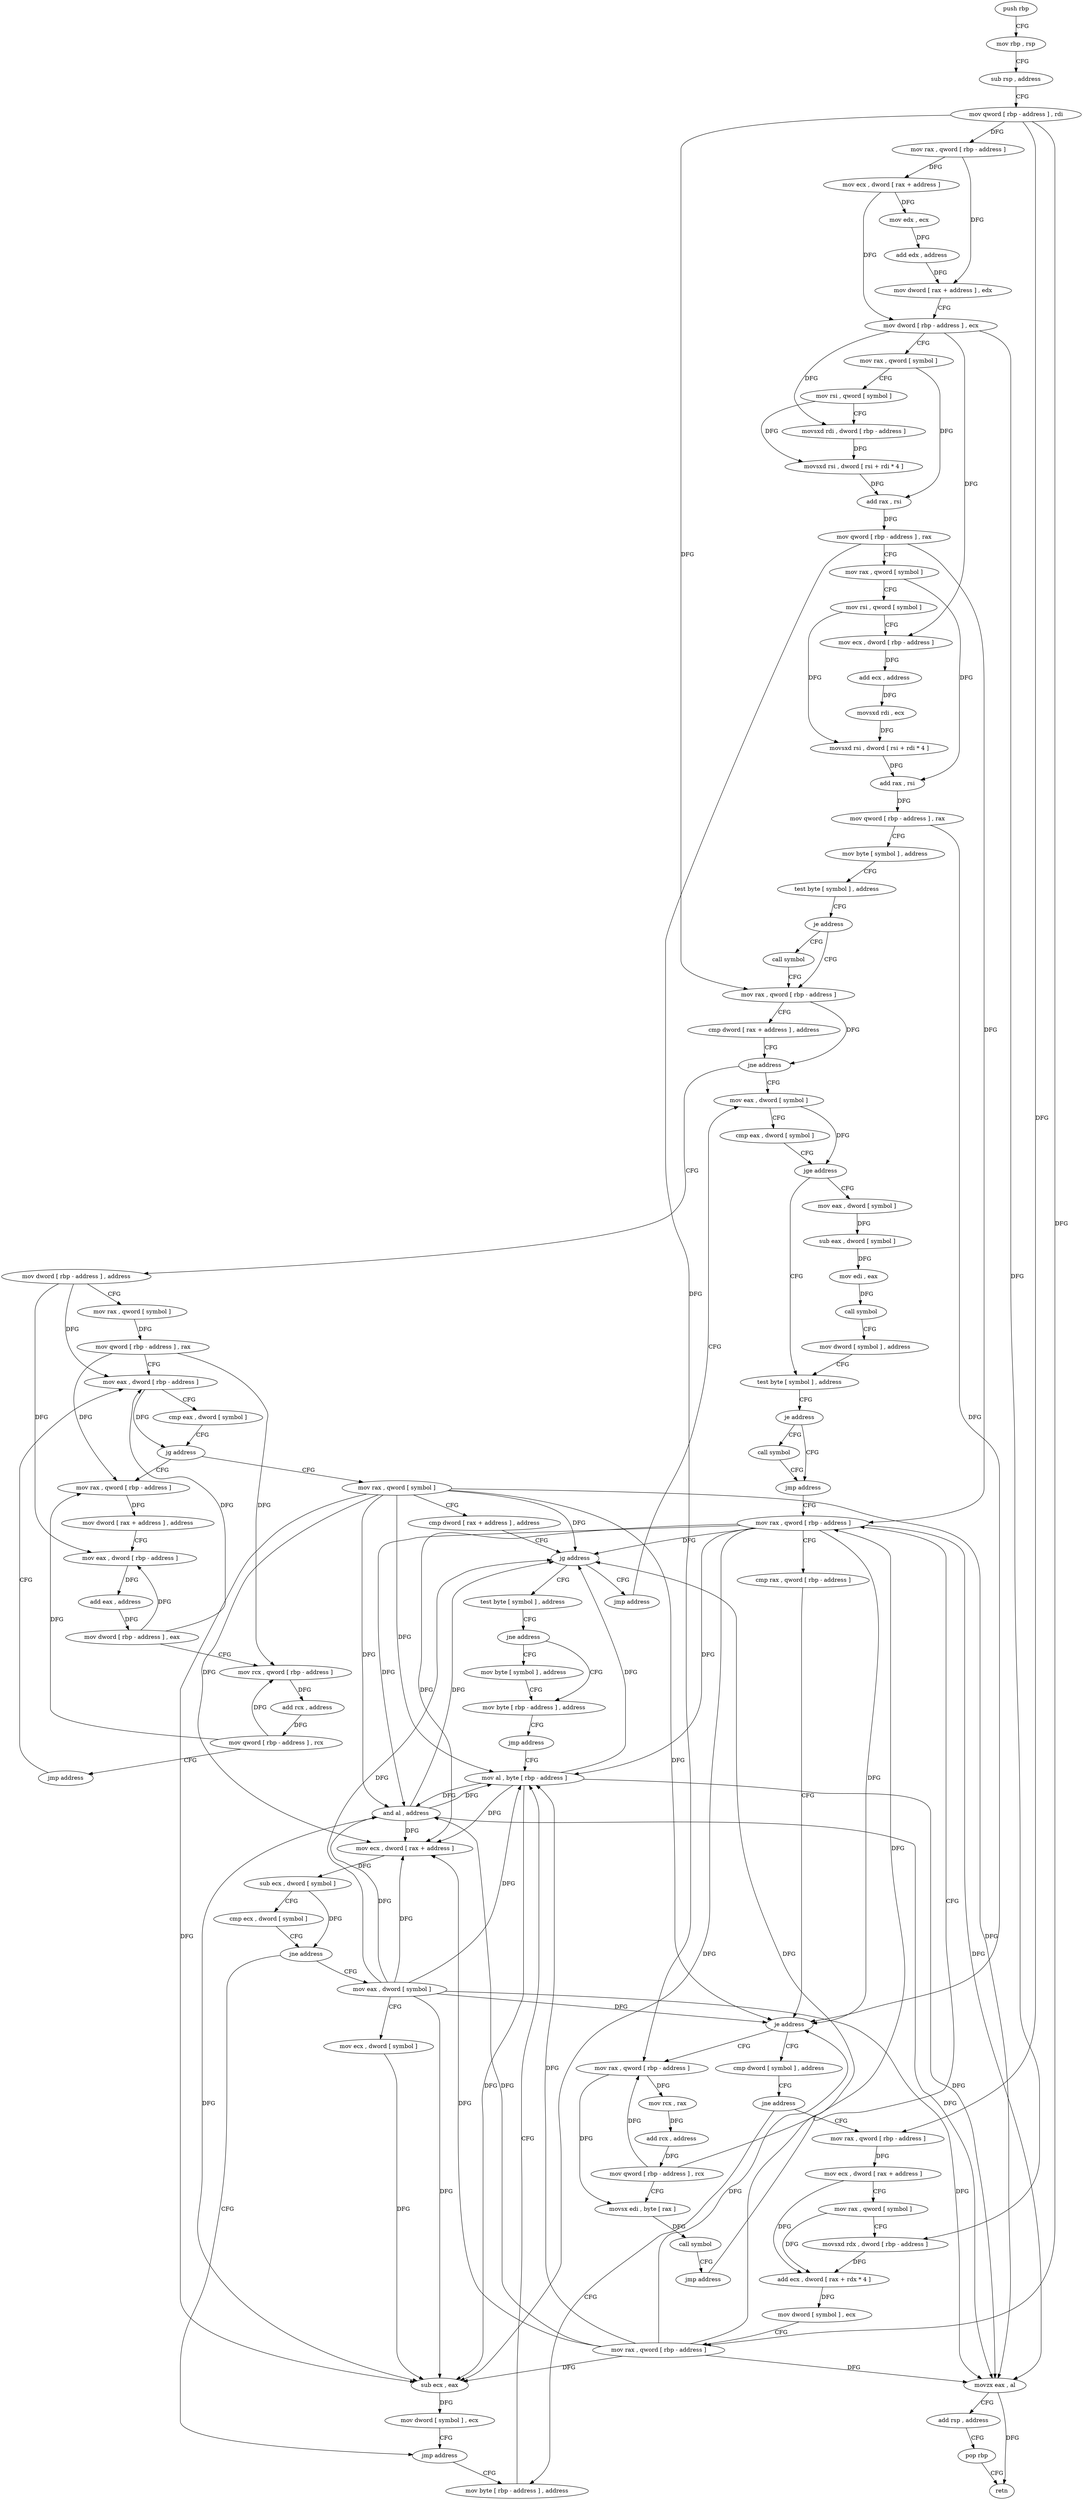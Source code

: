 digraph "func" {
"4233840" [label = "push rbp" ]
"4233841" [label = "mov rbp , rsp" ]
"4233844" [label = "sub rsp , address" ]
"4233848" [label = "mov qword [ rbp - address ] , rdi" ]
"4233852" [label = "mov rax , qword [ rbp - address ]" ]
"4233856" [label = "mov ecx , dword [ rax + address ]" ]
"4233859" [label = "mov edx , ecx" ]
"4233861" [label = "add edx , address" ]
"4233864" [label = "mov dword [ rax + address ] , edx" ]
"4233867" [label = "mov dword [ rbp - address ] , ecx" ]
"4233870" [label = "mov rax , qword [ symbol ]" ]
"4233878" [label = "mov rsi , qword [ symbol ]" ]
"4233886" [label = "movsxd rdi , dword [ rbp - address ]" ]
"4233890" [label = "movsxd rsi , dword [ rsi + rdi * 4 ]" ]
"4233894" [label = "add rax , rsi" ]
"4233897" [label = "mov qword [ rbp - address ] , rax" ]
"4233901" [label = "mov rax , qword [ symbol ]" ]
"4233909" [label = "mov rsi , qword [ symbol ]" ]
"4233917" [label = "mov ecx , dword [ rbp - address ]" ]
"4233920" [label = "add ecx , address" ]
"4233923" [label = "movsxd rdi , ecx" ]
"4233926" [label = "movsxd rsi , dword [ rsi + rdi * 4 ]" ]
"4233930" [label = "add rax , rsi" ]
"4233933" [label = "mov qword [ rbp - address ] , rax" ]
"4233937" [label = "mov byte [ symbol ] , address" ]
"4233945" [label = "test byte [ symbol ] , address" ]
"4233953" [label = "je address" ]
"4233964" [label = "mov rax , qword [ rbp - address ]" ]
"4233959" [label = "call symbol" ]
"4233968" [label = "cmp dword [ rax + address ] , address" ]
"4233972" [label = "jne address" ]
"4234107" [label = "mov eax , dword [ symbol ]" ]
"4233978" [label = "mov dword [ rbp - address ] , address" ]
"4234114" [label = "cmp eax , dword [ symbol ]" ]
"4234121" [label = "jge address" ]
"4234159" [label = "test byte [ symbol ] , address" ]
"4234127" [label = "mov eax , dword [ symbol ]" ]
"4233985" [label = "mov rax , qword [ symbol ]" ]
"4233993" [label = "mov qword [ rbp - address ] , rax" ]
"4233997" [label = "mov eax , dword [ rbp - address ]" ]
"4234167" [label = "je address" ]
"4234178" [label = "jmp address" ]
"4234173" [label = "call symbol" ]
"4234134" [label = "sub eax , dword [ symbol ]" ]
"4234141" [label = "mov edi , eax" ]
"4234143" [label = "call symbol" ]
"4234148" [label = "mov dword [ symbol ] , address" ]
"4234053" [label = "mov rax , qword [ symbol ]" ]
"4234061" [label = "cmp dword [ rax + address ] , address" ]
"4234065" [label = "jg address" ]
"4234102" [label = "jmp address" ]
"4234071" [label = "test byte [ symbol ] , address" ]
"4234013" [label = "mov rax , qword [ rbp - address ]" ]
"4234017" [label = "mov dword [ rax + address ] , address" ]
"4234024" [label = "mov eax , dword [ rbp - address ]" ]
"4234027" [label = "add eax , address" ]
"4234030" [label = "mov dword [ rbp - address ] , eax" ]
"4234033" [label = "mov rcx , qword [ rbp - address ]" ]
"4234037" [label = "add rcx , address" ]
"4234044" [label = "mov qword [ rbp - address ] , rcx" ]
"4234048" [label = "jmp address" ]
"4234183" [label = "mov rax , qword [ rbp - address ]" ]
"4234079" [label = "jne address" ]
"4234093" [label = "mov byte [ rbp - address ] , address" ]
"4234085" [label = "mov byte [ symbol ] , address" ]
"4234000" [label = "cmp eax , dword [ symbol ]" ]
"4234007" [label = "jg address" ]
"4234187" [label = "cmp rax , qword [ rbp - address ]" ]
"4234191" [label = "je address" ]
"4234228" [label = "cmp dword [ symbol ] , address" ]
"4234197" [label = "mov rax , qword [ rbp - address ]" ]
"4234097" [label = "jmp address" ]
"4234330" [label = "mov al , byte [ rbp - address ]" ]
"4234236" [label = "jne address" ]
"4234326" [label = "mov byte [ rbp - address ] , address" ]
"4234242" [label = "mov rax , qword [ rbp - address ]" ]
"4234201" [label = "mov rcx , rax" ]
"4234204" [label = "add rcx , address" ]
"4234211" [label = "mov qword [ rbp - address ] , rcx" ]
"4234215" [label = "movsx edi , byte [ rax ]" ]
"4234218" [label = "call symbol" ]
"4234223" [label = "jmp address" ]
"4234333" [label = "and al , address" ]
"4234335" [label = "movzx eax , al" ]
"4234338" [label = "add rsp , address" ]
"4234342" [label = "pop rbp" ]
"4234343" [label = "retn" ]
"4234246" [label = "mov ecx , dword [ rax + address ]" ]
"4234249" [label = "mov rax , qword [ symbol ]" ]
"4234257" [label = "movsxd rdx , dword [ rbp - address ]" ]
"4234261" [label = "add ecx , dword [ rax + rdx * 4 ]" ]
"4234264" [label = "mov dword [ symbol ] , ecx" ]
"4234271" [label = "mov rax , qword [ rbp - address ]" ]
"4234275" [label = "mov ecx , dword [ rax + address ]" ]
"4234278" [label = "sub ecx , dword [ symbol ]" ]
"4234285" [label = "cmp ecx , dword [ symbol ]" ]
"4234292" [label = "jne address" ]
"4234321" [label = "jmp address" ]
"4234298" [label = "mov eax , dword [ symbol ]" ]
"4234305" [label = "mov ecx , dword [ symbol ]" ]
"4234312" [label = "sub ecx , eax" ]
"4234314" [label = "mov dword [ symbol ] , ecx" ]
"4233840" -> "4233841" [ label = "CFG" ]
"4233841" -> "4233844" [ label = "CFG" ]
"4233844" -> "4233848" [ label = "CFG" ]
"4233848" -> "4233852" [ label = "DFG" ]
"4233848" -> "4233964" [ label = "DFG" ]
"4233848" -> "4234242" [ label = "DFG" ]
"4233848" -> "4234271" [ label = "DFG" ]
"4233852" -> "4233856" [ label = "DFG" ]
"4233852" -> "4233864" [ label = "DFG" ]
"4233856" -> "4233859" [ label = "DFG" ]
"4233856" -> "4233867" [ label = "DFG" ]
"4233859" -> "4233861" [ label = "DFG" ]
"4233861" -> "4233864" [ label = "DFG" ]
"4233864" -> "4233867" [ label = "CFG" ]
"4233867" -> "4233870" [ label = "CFG" ]
"4233867" -> "4233886" [ label = "DFG" ]
"4233867" -> "4233917" [ label = "DFG" ]
"4233867" -> "4234257" [ label = "DFG" ]
"4233870" -> "4233878" [ label = "CFG" ]
"4233870" -> "4233894" [ label = "DFG" ]
"4233878" -> "4233886" [ label = "CFG" ]
"4233878" -> "4233890" [ label = "DFG" ]
"4233886" -> "4233890" [ label = "DFG" ]
"4233890" -> "4233894" [ label = "DFG" ]
"4233894" -> "4233897" [ label = "DFG" ]
"4233897" -> "4233901" [ label = "CFG" ]
"4233897" -> "4234183" [ label = "DFG" ]
"4233897" -> "4234197" [ label = "DFG" ]
"4233901" -> "4233909" [ label = "CFG" ]
"4233901" -> "4233930" [ label = "DFG" ]
"4233909" -> "4233917" [ label = "CFG" ]
"4233909" -> "4233926" [ label = "DFG" ]
"4233917" -> "4233920" [ label = "DFG" ]
"4233920" -> "4233923" [ label = "DFG" ]
"4233923" -> "4233926" [ label = "DFG" ]
"4233926" -> "4233930" [ label = "DFG" ]
"4233930" -> "4233933" [ label = "DFG" ]
"4233933" -> "4233937" [ label = "CFG" ]
"4233933" -> "4234191" [ label = "DFG" ]
"4233937" -> "4233945" [ label = "CFG" ]
"4233945" -> "4233953" [ label = "CFG" ]
"4233953" -> "4233964" [ label = "CFG" ]
"4233953" -> "4233959" [ label = "CFG" ]
"4233964" -> "4233968" [ label = "CFG" ]
"4233964" -> "4233972" [ label = "DFG" ]
"4233959" -> "4233964" [ label = "CFG" ]
"4233968" -> "4233972" [ label = "CFG" ]
"4233972" -> "4234107" [ label = "CFG" ]
"4233972" -> "4233978" [ label = "CFG" ]
"4234107" -> "4234114" [ label = "CFG" ]
"4234107" -> "4234121" [ label = "DFG" ]
"4233978" -> "4233985" [ label = "CFG" ]
"4233978" -> "4233997" [ label = "DFG" ]
"4233978" -> "4234024" [ label = "DFG" ]
"4234114" -> "4234121" [ label = "CFG" ]
"4234121" -> "4234159" [ label = "CFG" ]
"4234121" -> "4234127" [ label = "CFG" ]
"4234159" -> "4234167" [ label = "CFG" ]
"4234127" -> "4234134" [ label = "DFG" ]
"4233985" -> "4233993" [ label = "DFG" ]
"4233993" -> "4233997" [ label = "CFG" ]
"4233993" -> "4234013" [ label = "DFG" ]
"4233993" -> "4234033" [ label = "DFG" ]
"4233997" -> "4234000" [ label = "CFG" ]
"4233997" -> "4234007" [ label = "DFG" ]
"4234167" -> "4234178" [ label = "CFG" ]
"4234167" -> "4234173" [ label = "CFG" ]
"4234178" -> "4234183" [ label = "CFG" ]
"4234173" -> "4234178" [ label = "CFG" ]
"4234134" -> "4234141" [ label = "DFG" ]
"4234141" -> "4234143" [ label = "DFG" ]
"4234143" -> "4234148" [ label = "CFG" ]
"4234148" -> "4234159" [ label = "CFG" ]
"4234053" -> "4234061" [ label = "CFG" ]
"4234053" -> "4234065" [ label = "DFG" ]
"4234053" -> "4234191" [ label = "DFG" ]
"4234053" -> "4234275" [ label = "DFG" ]
"4234053" -> "4234330" [ label = "DFG" ]
"4234053" -> "4234333" [ label = "DFG" ]
"4234053" -> "4234335" [ label = "DFG" ]
"4234053" -> "4234312" [ label = "DFG" ]
"4234061" -> "4234065" [ label = "CFG" ]
"4234065" -> "4234102" [ label = "CFG" ]
"4234065" -> "4234071" [ label = "CFG" ]
"4234102" -> "4234107" [ label = "CFG" ]
"4234071" -> "4234079" [ label = "CFG" ]
"4234013" -> "4234017" [ label = "DFG" ]
"4234017" -> "4234024" [ label = "CFG" ]
"4234024" -> "4234027" [ label = "DFG" ]
"4234027" -> "4234030" [ label = "DFG" ]
"4234030" -> "4234033" [ label = "CFG" ]
"4234030" -> "4233997" [ label = "DFG" ]
"4234030" -> "4234024" [ label = "DFG" ]
"4234033" -> "4234037" [ label = "DFG" ]
"4234037" -> "4234044" [ label = "DFG" ]
"4234044" -> "4234048" [ label = "CFG" ]
"4234044" -> "4234013" [ label = "DFG" ]
"4234044" -> "4234033" [ label = "DFG" ]
"4234048" -> "4233997" [ label = "CFG" ]
"4234183" -> "4234187" [ label = "CFG" ]
"4234183" -> "4234065" [ label = "DFG" ]
"4234183" -> "4234191" [ label = "DFG" ]
"4234183" -> "4234275" [ label = "DFG" ]
"4234183" -> "4234330" [ label = "DFG" ]
"4234183" -> "4234333" [ label = "DFG" ]
"4234183" -> "4234335" [ label = "DFG" ]
"4234183" -> "4234312" [ label = "DFG" ]
"4234079" -> "4234093" [ label = "CFG" ]
"4234079" -> "4234085" [ label = "CFG" ]
"4234093" -> "4234097" [ label = "CFG" ]
"4234085" -> "4234093" [ label = "CFG" ]
"4234000" -> "4234007" [ label = "CFG" ]
"4234007" -> "4234053" [ label = "CFG" ]
"4234007" -> "4234013" [ label = "CFG" ]
"4234187" -> "4234191" [ label = "CFG" ]
"4234191" -> "4234228" [ label = "CFG" ]
"4234191" -> "4234197" [ label = "CFG" ]
"4234228" -> "4234236" [ label = "CFG" ]
"4234197" -> "4234201" [ label = "DFG" ]
"4234197" -> "4234215" [ label = "DFG" ]
"4234097" -> "4234330" [ label = "CFG" ]
"4234330" -> "4234333" [ label = "DFG" ]
"4234330" -> "4234065" [ label = "DFG" ]
"4234330" -> "4234275" [ label = "DFG" ]
"4234330" -> "4234335" [ label = "DFG" ]
"4234330" -> "4234312" [ label = "DFG" ]
"4234236" -> "4234326" [ label = "CFG" ]
"4234236" -> "4234242" [ label = "CFG" ]
"4234326" -> "4234330" [ label = "CFG" ]
"4234242" -> "4234246" [ label = "DFG" ]
"4234201" -> "4234204" [ label = "DFG" ]
"4234204" -> "4234211" [ label = "DFG" ]
"4234211" -> "4234215" [ label = "CFG" ]
"4234211" -> "4234183" [ label = "DFG" ]
"4234211" -> "4234197" [ label = "DFG" ]
"4234215" -> "4234218" [ label = "DFG" ]
"4234218" -> "4234223" [ label = "CFG" ]
"4234223" -> "4234183" [ label = "CFG" ]
"4234333" -> "4234335" [ label = "DFG" ]
"4234333" -> "4234065" [ label = "DFG" ]
"4234333" -> "4234275" [ label = "DFG" ]
"4234333" -> "4234330" [ label = "DFG" ]
"4234333" -> "4234312" [ label = "DFG" ]
"4234335" -> "4234338" [ label = "CFG" ]
"4234335" -> "4234343" [ label = "DFG" ]
"4234338" -> "4234342" [ label = "CFG" ]
"4234342" -> "4234343" [ label = "CFG" ]
"4234246" -> "4234249" [ label = "CFG" ]
"4234246" -> "4234261" [ label = "DFG" ]
"4234249" -> "4234257" [ label = "CFG" ]
"4234249" -> "4234261" [ label = "DFG" ]
"4234257" -> "4234261" [ label = "DFG" ]
"4234261" -> "4234264" [ label = "DFG" ]
"4234264" -> "4234271" [ label = "CFG" ]
"4234271" -> "4234275" [ label = "DFG" ]
"4234271" -> "4234065" [ label = "DFG" ]
"4234271" -> "4234191" [ label = "DFG" ]
"4234271" -> "4234330" [ label = "DFG" ]
"4234271" -> "4234333" [ label = "DFG" ]
"4234271" -> "4234335" [ label = "DFG" ]
"4234271" -> "4234312" [ label = "DFG" ]
"4234275" -> "4234278" [ label = "DFG" ]
"4234278" -> "4234285" [ label = "CFG" ]
"4234278" -> "4234292" [ label = "DFG" ]
"4234285" -> "4234292" [ label = "CFG" ]
"4234292" -> "4234321" [ label = "CFG" ]
"4234292" -> "4234298" [ label = "CFG" ]
"4234321" -> "4234326" [ label = "CFG" ]
"4234298" -> "4234305" [ label = "CFG" ]
"4234298" -> "4234065" [ label = "DFG" ]
"4234298" -> "4234275" [ label = "DFG" ]
"4234298" -> "4234330" [ label = "DFG" ]
"4234298" -> "4234333" [ label = "DFG" ]
"4234298" -> "4234335" [ label = "DFG" ]
"4234298" -> "4234191" [ label = "DFG" ]
"4234298" -> "4234312" [ label = "DFG" ]
"4234305" -> "4234312" [ label = "DFG" ]
"4234312" -> "4234314" [ label = "DFG" ]
"4234314" -> "4234321" [ label = "CFG" ]
}
